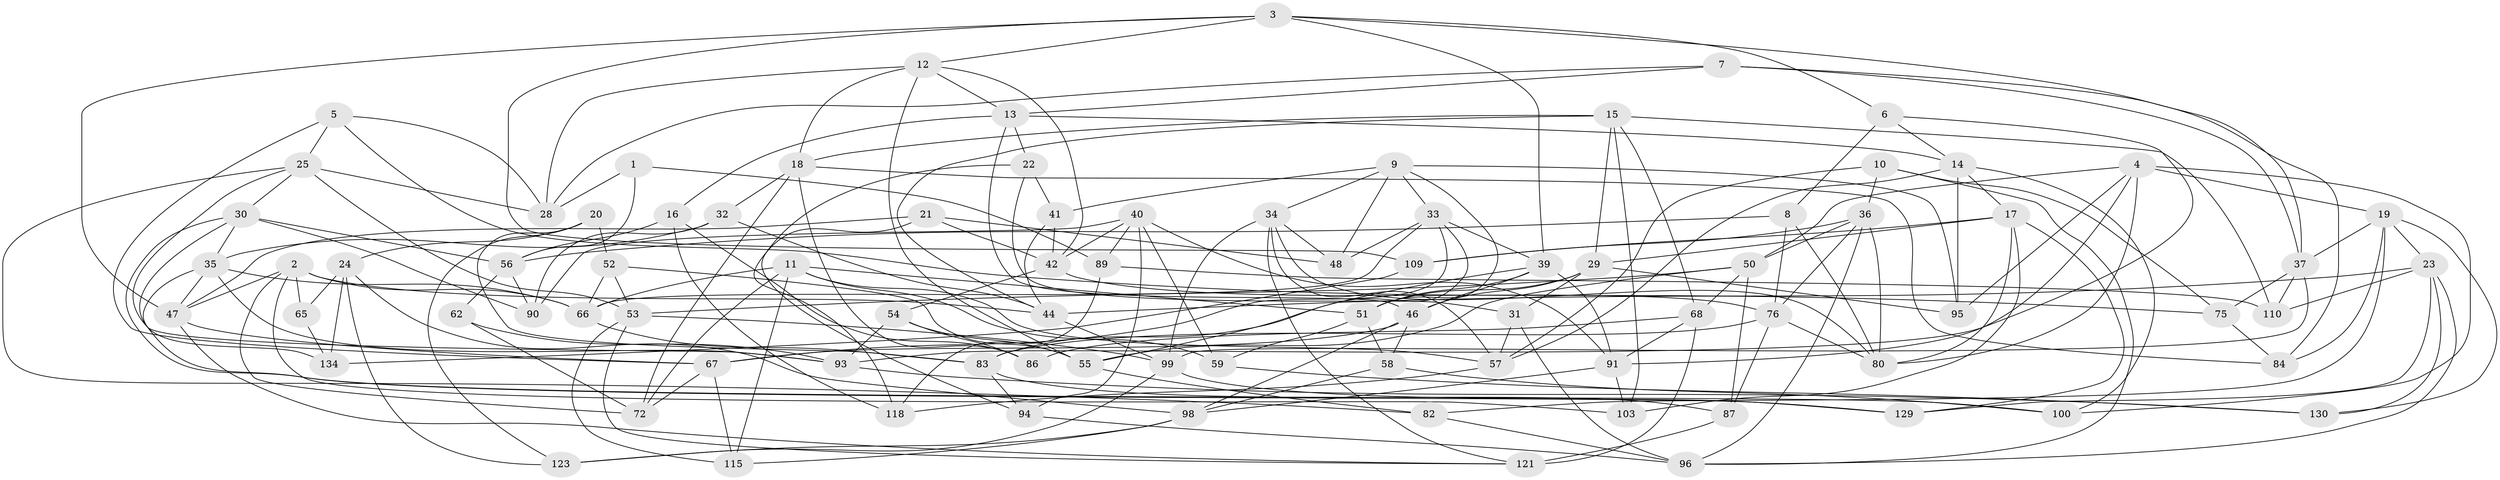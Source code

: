 // original degree distribution, {4: 1.0}
// Generated by graph-tools (version 1.1) at 2025/11/02/27/25 16:11:44]
// undirected, 87 vertices, 218 edges
graph export_dot {
graph [start="1"]
  node [color=gray90,style=filled];
  1;
  2 [super="+45"];
  3 [super="+113"];
  4 [super="+74"];
  5;
  6;
  7;
  8;
  9 [super="+112"];
  10;
  11 [super="+131"];
  12 [super="+107"];
  13 [super="+128"];
  14 [super="+26"];
  15 [super="+111"];
  16;
  17 [super="+126"];
  18 [super="+120"];
  19 [super="+27"];
  20;
  21;
  22;
  23 [super="+38"];
  24 [super="+61"];
  25 [super="+92"];
  28 [super="+73"];
  29 [super="+49"];
  30 [super="+43"];
  31;
  32;
  33 [super="+60"];
  34 [super="+71"];
  35 [super="+77"];
  36 [super="+78"];
  37 [super="+81"];
  39 [super="+132"];
  40 [super="+117"];
  41;
  42 [super="+79"];
  44 [super="+85"];
  46 [super="+102"];
  47 [super="+69"];
  48;
  50 [super="+124"];
  51 [super="+70"];
  52;
  53 [super="+63"];
  54;
  55 [super="+133"];
  56 [super="+106"];
  57 [super="+64"];
  58;
  59;
  62;
  65;
  66 [super="+97"];
  67 [super="+114"];
  68 [super="+119"];
  72 [super="+116"];
  75;
  76 [super="+88"];
  80 [super="+108"];
  82;
  83 [super="+127"];
  84;
  86;
  87;
  89;
  90;
  91 [super="+135"];
  93 [super="+101"];
  94;
  95;
  96 [super="+104"];
  98 [super="+122"];
  99 [super="+105"];
  100;
  103;
  109;
  110;
  115;
  118;
  121 [super="+125"];
  123;
  129;
  130;
  134;
  1 -- 89;
  1 -- 28 [weight=2];
  1 -- 56;
  2 -- 103;
  2 -- 47;
  2 -- 65;
  2 -- 44;
  2 -- 66;
  2 -- 72;
  3 -- 6;
  3 -- 12;
  3 -- 109;
  3 -- 47;
  3 -- 37;
  3 -- 39;
  4 -- 95;
  4 -- 50;
  4 -- 80;
  4 -- 100;
  4 -- 91;
  4 -- 19;
  5 -- 75;
  5 -- 28;
  5 -- 25;
  5 -- 67;
  6 -- 93;
  6 -- 8;
  6 -- 14;
  7 -- 28;
  7 -- 84;
  7 -- 13;
  7 -- 37;
  8 -- 80;
  8 -- 76;
  8 -- 56;
  9 -- 41;
  9 -- 34;
  9 -- 95;
  9 -- 48;
  9 -- 51;
  9 -- 33;
  10 -- 75;
  10 -- 36;
  10 -- 57;
  10 -- 96;
  11 -- 115;
  11 -- 72;
  11 -- 59;
  11 -- 57;
  11 -- 51;
  11 -- 66;
  12 -- 18;
  12 -- 42;
  12 -- 28;
  12 -- 13;
  12 -- 55;
  13 -- 16;
  13 -- 22;
  13 -- 46;
  13 -- 14;
  14 -- 95;
  14 -- 57;
  14 -- 100;
  14 -- 17;
  15 -- 103;
  15 -- 44;
  15 -- 68;
  15 -- 29;
  15 -- 110;
  15 -- 18;
  16 -- 86;
  16 -- 118;
  16 -- 56;
  17 -- 29;
  17 -- 103;
  17 -- 80;
  17 -- 129;
  17 -- 109;
  18 -- 84;
  18 -- 86;
  18 -- 72;
  18 -- 32;
  19 -- 84;
  19 -- 130;
  19 -- 82;
  19 -- 37;
  19 -- 23;
  20 -- 52;
  20 -- 123;
  20 -- 24;
  20 -- 83;
  21 -- 118;
  21 -- 48;
  21 -- 47;
  21 -- 42;
  22 -- 41;
  22 -- 94;
  22 -- 31;
  23 -- 110;
  23 -- 96;
  23 -- 129;
  23 -- 130;
  23 -- 44;
  24 -- 134;
  24 -- 65 [weight=2];
  24 -- 123;
  24 -- 98;
  25 -- 28;
  25 -- 82;
  25 -- 53;
  25 -- 30;
  25 -- 93;
  29 -- 31;
  29 -- 51;
  29 -- 95;
  29 -- 46;
  30 -- 56;
  30 -- 134;
  30 -- 90;
  30 -- 35;
  30 -- 100;
  31 -- 96;
  31 -- 57;
  32 -- 44;
  32 -- 90;
  32 -- 35;
  33 -- 39;
  33 -- 66;
  33 -- 48;
  33 -- 67;
  33 -- 55;
  34 -- 121;
  34 -- 48;
  34 -- 57;
  34 -- 80;
  34 -- 99;
  35 -- 47;
  35 -- 129;
  35 -- 93;
  35 -- 66;
  36 -- 109;
  36 -- 76;
  36 -- 80;
  36 -- 50;
  36 -- 96;
  37 -- 99;
  37 -- 110;
  37 -- 75;
  39 -- 51;
  39 -- 46;
  39 -- 83;
  39 -- 91;
  40 -- 42;
  40 -- 59;
  40 -- 90;
  40 -- 89;
  40 -- 91;
  40 -- 94;
  41 -- 42;
  41 -- 44;
  42 -- 54;
  42 -- 76;
  44 -- 99;
  46 -- 67;
  46 -- 58;
  46 -- 98;
  47 -- 121;
  47 -- 67;
  50 -- 68;
  50 -- 53;
  50 -- 87;
  50 -- 55;
  51 -- 58;
  51 -- 59;
  52 -- 66;
  52 -- 55;
  52 -- 53;
  53 -- 115;
  53 -- 121;
  53 -- 99;
  54 -- 55;
  54 -- 86;
  54 -- 93;
  55 -- 82;
  56 -- 62;
  56 -- 90;
  57 -- 118;
  58 -- 98;
  58 -- 100;
  59 -- 130;
  62 -- 72 [weight=2];
  62 -- 93;
  65 -- 134;
  66 -- 83;
  67 -- 115;
  67 -- 72;
  68 -- 86;
  68 -- 121 [weight=2];
  68 -- 91;
  75 -- 84;
  76 -- 83;
  76 -- 80;
  76 -- 87;
  82 -- 96;
  83 -- 94;
  83 -- 87;
  87 -- 121;
  89 -- 118;
  89 -- 110;
  91 -- 103;
  91 -- 98;
  93 -- 130;
  94 -- 96;
  98 -- 123;
  98 -- 115;
  99 -- 123;
  99 -- 129;
  109 -- 134;
}
